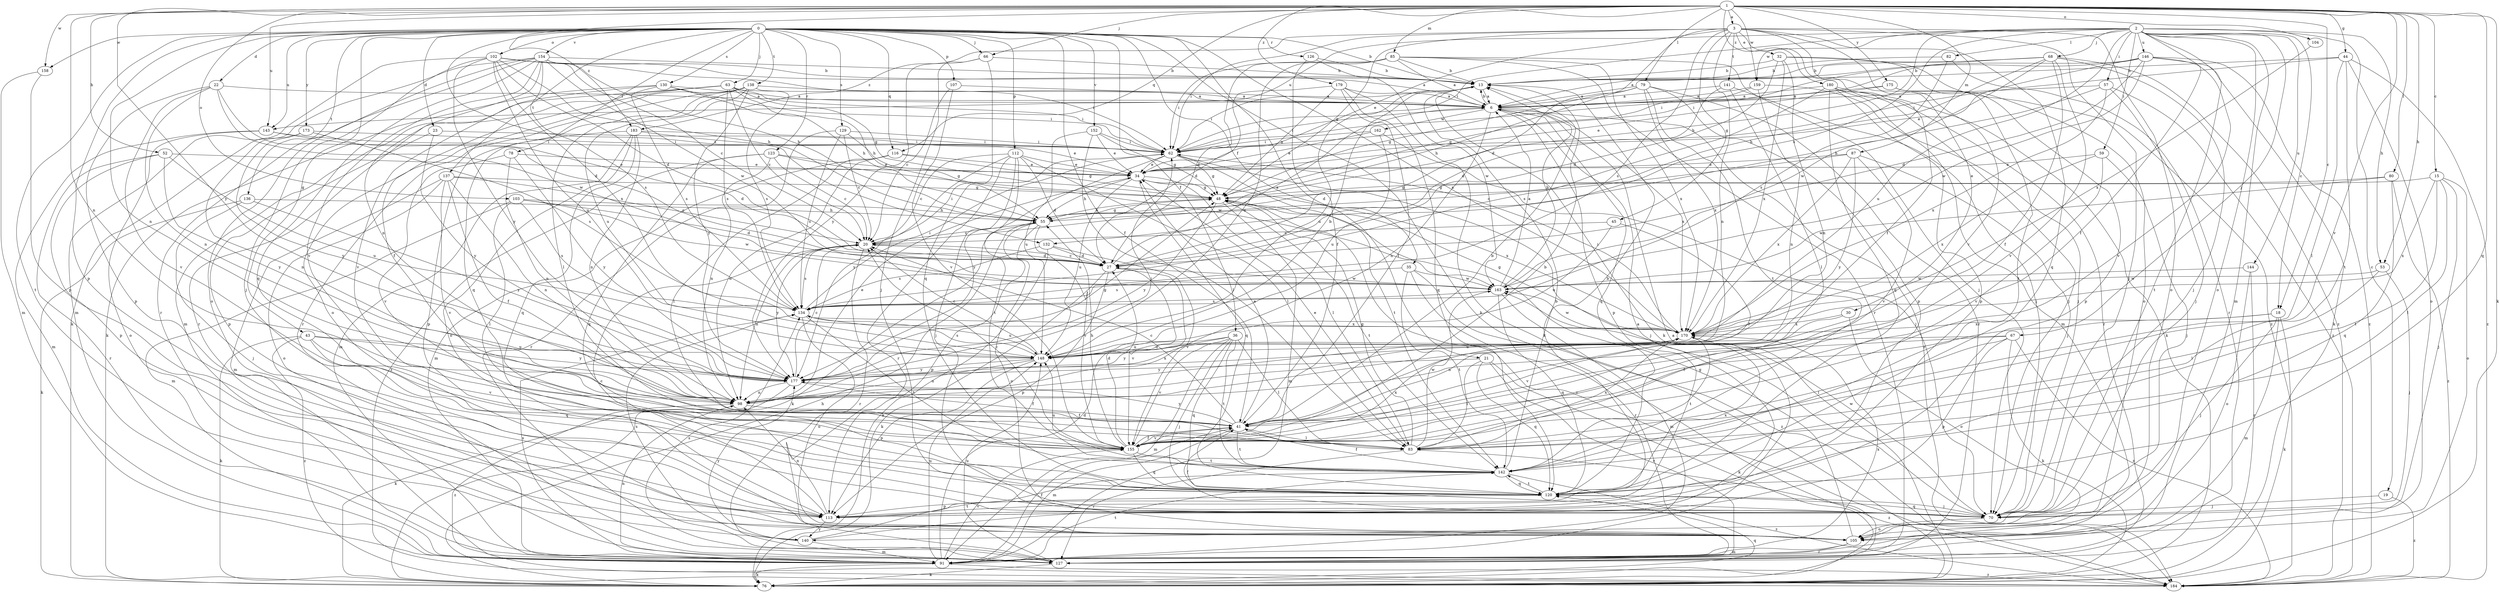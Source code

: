 strict digraph  {
0;
1;
2;
3;
6;
13;
15;
18;
19;
20;
21;
22;
23;
27;
30;
32;
34;
35;
36;
41;
43;
44;
45;
48;
52;
53;
55;
57;
59;
62;
63;
66;
67;
68;
70;
76;
78;
79;
80;
82;
83;
85;
87;
91;
98;
102;
103;
104;
105;
107;
112;
113;
116;
120;
123;
126;
127;
129;
130;
132;
134;
136;
137;
138;
140;
141;
142;
143;
144;
146;
148;
152;
154;
155;
158;
159;
162;
163;
170;
173;
175;
177;
179;
180;
183;
184;
0 -> 13  [label=b];
0 -> 21  [label=d];
0 -> 22  [label=d];
0 -> 23  [label=d];
0 -> 35  [label=f];
0 -> 36  [label=f];
0 -> 41  [label=f];
0 -> 43  [label=g];
0 -> 63  [label=j];
0 -> 66  [label=j];
0 -> 76  [label=k];
0 -> 78  [label=l];
0 -> 98  [label=n];
0 -> 102  [label=o];
0 -> 107  [label=p];
0 -> 112  [label=p];
0 -> 113  [label=p];
0 -> 116  [label=q];
0 -> 123  [label=r];
0 -> 126  [label=r];
0 -> 129  [label=s];
0 -> 130  [label=s];
0 -> 132  [label=s];
0 -> 136  [label=t];
0 -> 137  [label=t];
0 -> 138  [label=t];
0 -> 140  [label=t];
0 -> 143  [label=u];
0 -> 152  [label=v];
0 -> 154  [label=v];
0 -> 158  [label=w];
0 -> 170  [label=x];
0 -> 173  [label=y];
1 -> 3  [label=a];
1 -> 15  [label=c];
1 -> 18  [label=c];
1 -> 44  [label=g];
1 -> 52  [label=h];
1 -> 53  [label=h];
1 -> 66  [label=j];
1 -> 76  [label=k];
1 -> 79  [label=l];
1 -> 80  [label=l];
1 -> 85  [label=m];
1 -> 87  [label=m];
1 -> 98  [label=n];
1 -> 103  [label=o];
1 -> 104  [label=o];
1 -> 116  [label=q];
1 -> 120  [label=q];
1 -> 143  [label=u];
1 -> 155  [label=v];
1 -> 158  [label=w];
1 -> 159  [label=w];
1 -> 175  [label=y];
1 -> 177  [label=y];
1 -> 179  [label=z];
1 -> 180  [label=z];
1 -> 183  [label=z];
2 -> 18  [label=c];
2 -> 19  [label=c];
2 -> 41  [label=f];
2 -> 53  [label=h];
2 -> 55  [label=h];
2 -> 57  [label=i];
2 -> 59  [label=i];
2 -> 62  [label=i];
2 -> 67  [label=j];
2 -> 68  [label=j];
2 -> 82  [label=l];
2 -> 91  [label=m];
2 -> 105  [label=o];
2 -> 132  [label=s];
2 -> 140  [label=t];
2 -> 143  [label=u];
2 -> 144  [label=u];
2 -> 146  [label=u];
2 -> 148  [label=u];
2 -> 159  [label=w];
3 -> 27  [label=d];
3 -> 30  [label=e];
3 -> 32  [label=e];
3 -> 34  [label=e];
3 -> 41  [label=f];
3 -> 45  [label=g];
3 -> 48  [label=g];
3 -> 62  [label=i];
3 -> 70  [label=j];
3 -> 98  [label=n];
3 -> 105  [label=o];
3 -> 120  [label=q];
3 -> 134  [label=s];
3 -> 141  [label=t];
3 -> 155  [label=v];
3 -> 183  [label=z];
6 -> 13  [label=b];
6 -> 62  [label=i];
6 -> 98  [label=n];
6 -> 113  [label=p];
6 -> 120  [label=q];
6 -> 162  [label=w];
6 -> 170  [label=x];
6 -> 184  [label=z];
13 -> 6  [label=a];
13 -> 62  [label=i];
13 -> 76  [label=k];
13 -> 148  [label=u];
15 -> 48  [label=g];
15 -> 70  [label=j];
15 -> 83  [label=l];
15 -> 105  [label=o];
15 -> 142  [label=t];
15 -> 170  [label=x];
18 -> 41  [label=f];
18 -> 70  [label=j];
18 -> 76  [label=k];
18 -> 91  [label=m];
18 -> 170  [label=x];
19 -> 70  [label=j];
19 -> 184  [label=z];
20 -> 27  [label=d];
20 -> 62  [label=i];
20 -> 98  [label=n];
20 -> 127  [label=r];
20 -> 134  [label=s];
20 -> 177  [label=y];
21 -> 76  [label=k];
21 -> 83  [label=l];
21 -> 120  [label=q];
21 -> 127  [label=r];
21 -> 177  [label=y];
22 -> 6  [label=a];
22 -> 27  [label=d];
22 -> 98  [label=n];
22 -> 113  [label=p];
22 -> 155  [label=v];
22 -> 163  [label=w];
23 -> 62  [label=i];
23 -> 113  [label=p];
23 -> 177  [label=y];
27 -> 6  [label=a];
27 -> 20  [label=c];
27 -> 76  [label=k];
27 -> 113  [label=p];
27 -> 155  [label=v];
27 -> 163  [label=w];
30 -> 105  [label=o];
30 -> 155  [label=v];
30 -> 170  [label=x];
32 -> 13  [label=b];
32 -> 27  [label=d];
32 -> 98  [label=n];
32 -> 105  [label=o];
32 -> 170  [label=x];
32 -> 184  [label=z];
34 -> 48  [label=g];
34 -> 55  [label=h];
34 -> 83  [label=l];
34 -> 120  [label=q];
34 -> 148  [label=u];
34 -> 170  [label=x];
35 -> 127  [label=r];
35 -> 134  [label=s];
35 -> 142  [label=t];
35 -> 163  [label=w];
35 -> 184  [label=z];
36 -> 70  [label=j];
36 -> 83  [label=l];
36 -> 91  [label=m];
36 -> 120  [label=q];
36 -> 142  [label=t];
36 -> 148  [label=u];
36 -> 155  [label=v];
36 -> 177  [label=y];
41 -> 13  [label=b];
41 -> 20  [label=c];
41 -> 34  [label=e];
41 -> 83  [label=l];
41 -> 91  [label=m];
41 -> 142  [label=t];
41 -> 155  [label=v];
41 -> 177  [label=y];
43 -> 76  [label=k];
43 -> 120  [label=q];
43 -> 148  [label=u];
43 -> 155  [label=v];
43 -> 177  [label=y];
43 -> 184  [label=z];
44 -> 13  [label=b];
44 -> 62  [label=i];
44 -> 83  [label=l];
44 -> 105  [label=o];
44 -> 142  [label=t];
44 -> 184  [label=z];
45 -> 20  [label=c];
45 -> 41  [label=f];
45 -> 148  [label=u];
48 -> 55  [label=h];
48 -> 91  [label=m];
48 -> 142  [label=t];
48 -> 177  [label=y];
48 -> 184  [label=z];
52 -> 34  [label=e];
52 -> 113  [label=p];
52 -> 127  [label=r];
52 -> 148  [label=u];
52 -> 177  [label=y];
53 -> 70  [label=j];
53 -> 83  [label=l];
53 -> 163  [label=w];
55 -> 20  [label=c];
55 -> 48  [label=g];
55 -> 76  [label=k];
55 -> 105  [label=o];
55 -> 113  [label=p];
55 -> 155  [label=v];
57 -> 6  [label=a];
57 -> 55  [label=h];
57 -> 70  [label=j];
57 -> 170  [label=x];
57 -> 184  [label=z];
59 -> 34  [label=e];
59 -> 70  [label=j];
59 -> 155  [label=v];
59 -> 170  [label=x];
62 -> 34  [label=e];
62 -> 48  [label=g];
62 -> 70  [label=j];
62 -> 142  [label=t];
62 -> 177  [label=y];
63 -> 6  [label=a];
63 -> 20  [label=c];
63 -> 41  [label=f];
63 -> 48  [label=g];
63 -> 55  [label=h];
63 -> 62  [label=i];
63 -> 91  [label=m];
63 -> 127  [label=r];
63 -> 134  [label=s];
66 -> 13  [label=b];
66 -> 70  [label=j];
66 -> 120  [label=q];
66 -> 177  [label=y];
67 -> 76  [label=k];
67 -> 83  [label=l];
67 -> 98  [label=n];
67 -> 113  [label=p];
67 -> 148  [label=u];
67 -> 184  [label=z];
68 -> 6  [label=a];
68 -> 13  [label=b];
68 -> 41  [label=f];
68 -> 55  [label=h];
68 -> 62  [label=i];
68 -> 70  [label=j];
68 -> 155  [label=v];
68 -> 163  [label=w];
68 -> 184  [label=z];
70 -> 41  [label=f];
70 -> 105  [label=o];
70 -> 120  [label=q];
70 -> 163  [label=w];
76 -> 55  [label=h];
76 -> 120  [label=q];
78 -> 34  [label=e];
78 -> 98  [label=n];
78 -> 155  [label=v];
78 -> 177  [label=y];
79 -> 6  [label=a];
79 -> 48  [label=g];
79 -> 55  [label=h];
79 -> 113  [label=p];
79 -> 127  [label=r];
79 -> 142  [label=t];
79 -> 170  [label=x];
80 -> 48  [label=g];
80 -> 120  [label=q];
80 -> 163  [label=w];
80 -> 184  [label=z];
82 -> 13  [label=b];
82 -> 127  [label=r];
82 -> 134  [label=s];
83 -> 34  [label=e];
83 -> 48  [label=g];
83 -> 127  [label=r];
83 -> 163  [label=w];
83 -> 170  [label=x];
83 -> 184  [label=z];
85 -> 6  [label=a];
85 -> 13  [label=b];
85 -> 27  [label=d];
85 -> 62  [label=i];
85 -> 70  [label=j];
85 -> 127  [label=r];
85 -> 148  [label=u];
85 -> 170  [label=x];
87 -> 20  [label=c];
87 -> 34  [label=e];
87 -> 70  [label=j];
87 -> 155  [label=v];
87 -> 170  [label=x];
87 -> 177  [label=y];
91 -> 6  [label=a];
91 -> 27  [label=d];
91 -> 41  [label=f];
91 -> 76  [label=k];
91 -> 98  [label=n];
91 -> 134  [label=s];
91 -> 142  [label=t];
91 -> 148  [label=u];
91 -> 155  [label=v];
91 -> 170  [label=x];
91 -> 184  [label=z];
98 -> 34  [label=e];
98 -> 41  [label=f];
98 -> 62  [label=i];
98 -> 184  [label=z];
102 -> 6  [label=a];
102 -> 13  [label=b];
102 -> 27  [label=d];
102 -> 55  [label=h];
102 -> 62  [label=i];
102 -> 70  [label=j];
102 -> 91  [label=m];
102 -> 148  [label=u];
102 -> 170  [label=x];
102 -> 177  [label=y];
103 -> 27  [label=d];
103 -> 55  [label=h];
103 -> 83  [label=l];
103 -> 91  [label=m];
103 -> 134  [label=s];
103 -> 163  [label=w];
104 -> 170  [label=x];
105 -> 48  [label=g];
105 -> 91  [label=m];
105 -> 127  [label=r];
107 -> 6  [label=a];
107 -> 20  [label=c];
107 -> 155  [label=v];
112 -> 20  [label=c];
112 -> 27  [label=d];
112 -> 34  [label=e];
112 -> 70  [label=j];
112 -> 83  [label=l];
112 -> 127  [label=r];
112 -> 142  [label=t];
112 -> 177  [label=y];
113 -> 13  [label=b];
113 -> 20  [label=c];
113 -> 98  [label=n];
113 -> 140  [label=y];
116 -> 34  [label=e];
116 -> 48  [label=g];
116 -> 83  [label=l];
116 -> 91  [label=m];
116 -> 98  [label=n];
120 -> 70  [label=j];
120 -> 113  [label=p];
120 -> 142  [label=t];
120 -> 170  [label=x];
123 -> 20  [label=c];
123 -> 34  [label=e];
123 -> 48  [label=g];
123 -> 98  [label=n];
123 -> 120  [label=q];
123 -> 184  [label=z];
126 -> 13  [label=b];
126 -> 41  [label=f];
126 -> 163  [label=w];
127 -> 76  [label=k];
127 -> 134  [label=s];
127 -> 148  [label=u];
129 -> 20  [label=c];
129 -> 62  [label=i];
129 -> 127  [label=r];
129 -> 134  [label=s];
129 -> 163  [label=w];
130 -> 6  [label=a];
130 -> 55  [label=h];
130 -> 62  [label=i];
130 -> 76  [label=k];
130 -> 134  [label=s];
130 -> 155  [label=v];
132 -> 27  [label=d];
132 -> 76  [label=k];
132 -> 134  [label=s];
132 -> 155  [label=v];
134 -> 62  [label=i];
134 -> 105  [label=o];
134 -> 142  [label=t];
134 -> 148  [label=u];
134 -> 170  [label=x];
136 -> 55  [label=h];
136 -> 70  [label=j];
136 -> 76  [label=k];
136 -> 177  [label=y];
137 -> 20  [label=c];
137 -> 41  [label=f];
137 -> 48  [label=g];
137 -> 91  [label=m];
137 -> 98  [label=n];
137 -> 105  [label=o];
137 -> 155  [label=v];
138 -> 6  [label=a];
138 -> 83  [label=l];
138 -> 105  [label=o];
138 -> 120  [label=q];
138 -> 127  [label=r];
138 -> 134  [label=s];
138 -> 148  [label=u];
138 -> 177  [label=y];
140 -> 6  [label=a];
140 -> 91  [label=m];
140 -> 134  [label=s];
140 -> 142  [label=t];
140 -> 177  [label=y];
141 -> 6  [label=a];
141 -> 27  [label=d];
141 -> 70  [label=j];
141 -> 83  [label=l];
142 -> 13  [label=b];
142 -> 41  [label=f];
142 -> 120  [label=q];
142 -> 148  [label=u];
142 -> 184  [label=z];
143 -> 27  [label=d];
143 -> 62  [label=i];
143 -> 91  [label=m];
143 -> 105  [label=o];
144 -> 105  [label=o];
144 -> 127  [label=r];
144 -> 163  [label=w];
146 -> 13  [label=b];
146 -> 27  [label=d];
146 -> 34  [label=e];
146 -> 62  [label=i];
146 -> 76  [label=k];
146 -> 155  [label=v];
146 -> 163  [label=w];
146 -> 184  [label=z];
148 -> 13  [label=b];
148 -> 20  [label=c];
148 -> 98  [label=n];
148 -> 113  [label=p];
148 -> 134  [label=s];
148 -> 177  [label=y];
152 -> 34  [label=e];
152 -> 48  [label=g];
152 -> 62  [label=i];
152 -> 83  [label=l];
152 -> 148  [label=u];
154 -> 13  [label=b];
154 -> 20  [label=c];
154 -> 55  [label=h];
154 -> 76  [label=k];
154 -> 98  [label=n];
154 -> 105  [label=o];
154 -> 120  [label=q];
154 -> 127  [label=r];
154 -> 134  [label=s];
154 -> 155  [label=v];
154 -> 163  [label=w];
155 -> 13  [label=b];
155 -> 20  [label=c];
155 -> 27  [label=d];
155 -> 41  [label=f];
155 -> 55  [label=h];
155 -> 120  [label=q];
155 -> 142  [label=t];
155 -> 170  [label=x];
158 -> 91  [label=m];
158 -> 113  [label=p];
159 -> 6  [label=a];
159 -> 48  [label=g];
159 -> 70  [label=j];
159 -> 98  [label=n];
162 -> 34  [label=e];
162 -> 62  [label=i];
162 -> 70  [label=j];
162 -> 148  [label=u];
163 -> 6  [label=a];
163 -> 13  [label=b];
163 -> 91  [label=m];
163 -> 120  [label=q];
163 -> 134  [label=s];
170 -> 48  [label=g];
170 -> 62  [label=i];
170 -> 142  [label=t];
170 -> 148  [label=u];
170 -> 163  [label=w];
173 -> 62  [label=i];
173 -> 98  [label=n];
173 -> 134  [label=s];
173 -> 177  [label=y];
175 -> 6  [label=a];
175 -> 34  [label=e];
175 -> 113  [label=p];
175 -> 142  [label=t];
177 -> 20  [label=c];
177 -> 41  [label=f];
177 -> 48  [label=g];
177 -> 76  [label=k];
177 -> 98  [label=n];
177 -> 170  [label=x];
179 -> 6  [label=a];
179 -> 27  [label=d];
179 -> 41  [label=f];
179 -> 48  [label=g];
179 -> 76  [label=k];
179 -> 120  [label=q];
180 -> 6  [label=a];
180 -> 70  [label=j];
180 -> 76  [label=k];
180 -> 91  [label=m];
180 -> 113  [label=p];
180 -> 120  [label=q];
180 -> 127  [label=r];
180 -> 134  [label=s];
183 -> 34  [label=e];
183 -> 62  [label=i];
183 -> 91  [label=m];
183 -> 98  [label=n];
183 -> 105  [label=o];
183 -> 113  [label=p];
183 -> 120  [label=q];
}
